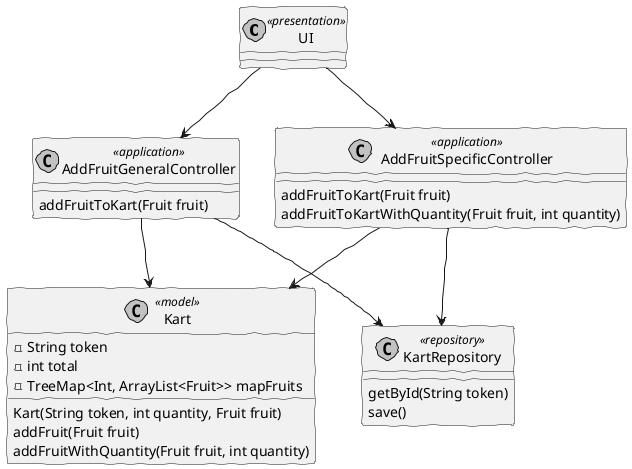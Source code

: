 @startuml
skinparam handwritten true
skinparam monochrome true
skinparam packageStyle rect
skinparam defaultFontName FG Virgil
skinparam shadowing false

class  UI <<presentation>>
class  AddFruitGeneralController <<application>>
class  AddFruitSpecificController <<application>>
class Kart <<model>>{
-String token
-int total
-TreeMap<Int, ArrayList<Fruit>> mapFruits
}

class KartRepository<<repository>>


UI --> AddFruitGeneralController
UI --> AddFruitSpecificController

AddFruitGeneralController --> KartRepository

AddFruitGeneralController --> Kart

AddFruitSpecificController --> KartRepository

AddFruitSpecificController --> Kart

AddFruitGeneralController : addFruitToKart(Fruit fruit)

AddFruitSpecificController : addFruitToKart(Fruit fruit)
AddFruitSpecificController : addFruitToKartWithQuantity(Fruit fruit, int quantity)


KartRepository : getById(String token)
KartRepository : save()

Kart : Kart(String token, int quantity, Fruit fruit)
Kart : addFruit(Fruit fruit)
Kart : addFruitWithQuantity(Fruit fruit, int quantity)



@enduml